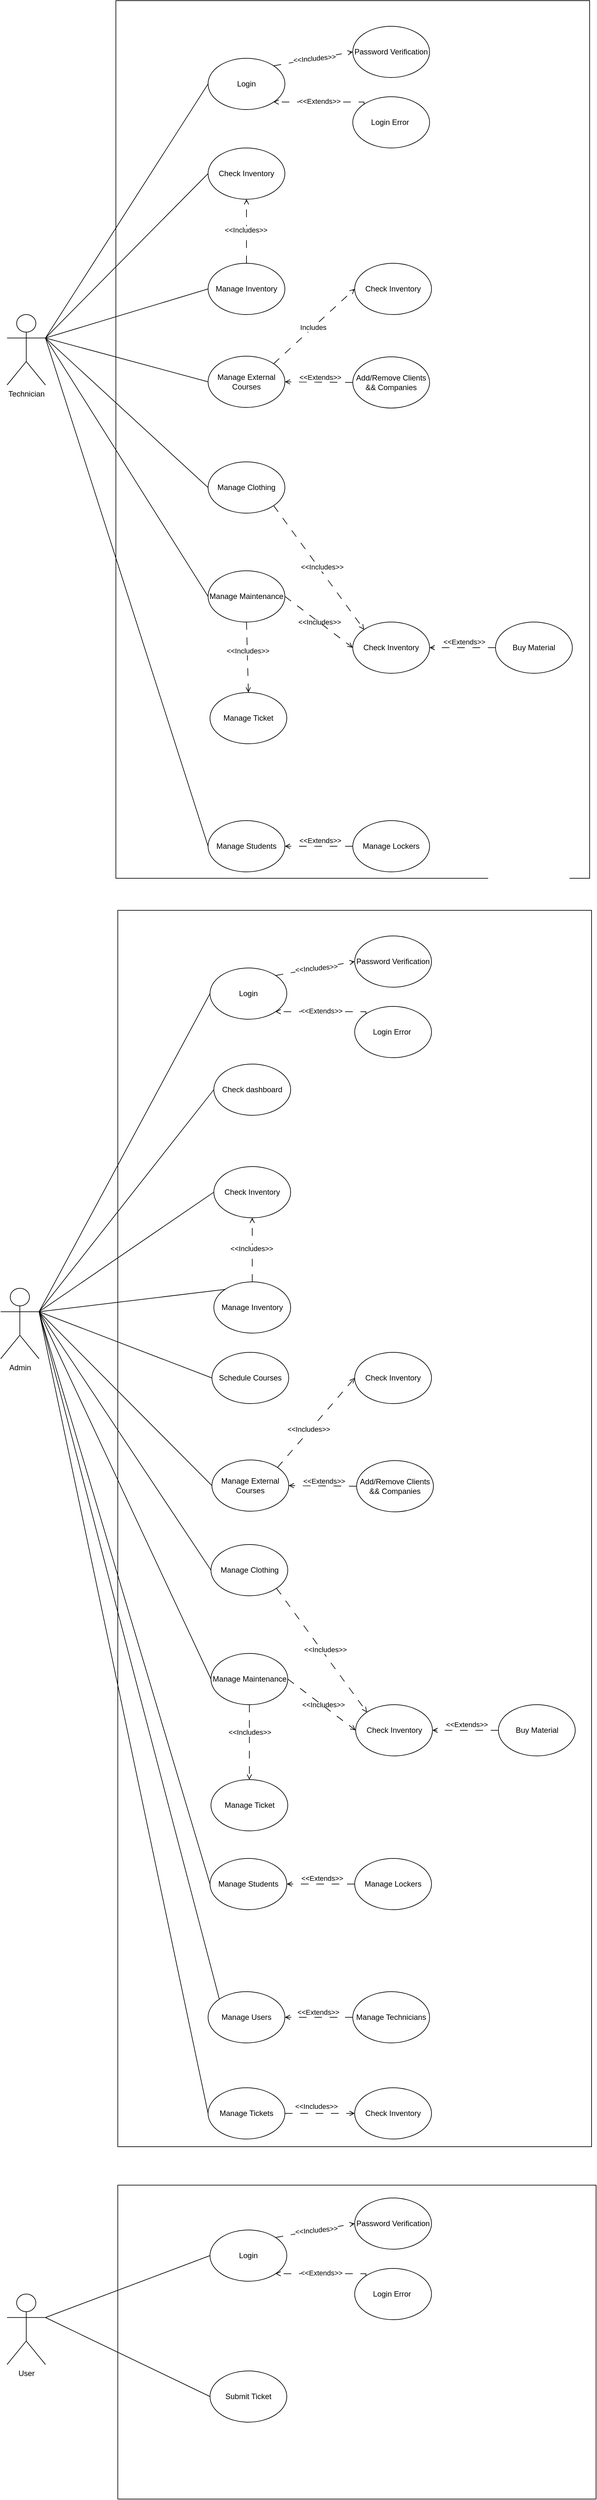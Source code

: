 <mxfile>
    <diagram name="Página-1" id="VI7XL7Q7ZIXTf2wmSfxb">
        <mxGraphModel dx="1626" dy="787" grid="1" gridSize="10" guides="1" tooltips="1" connect="1" arrows="1" fold="1" page="1" pageScale="1" pageWidth="827" pageHeight="1169" math="0" shadow="0">
            <root>
                <mxCell id="0"/>
                <mxCell id="1" parent="0"/>
                <mxCell id="R9cN1EyK2M06EUhOzFU1-1" value="" style="rounded=0;whiteSpace=wrap;html=1;" parent="1" vertex="1">
                    <mxGeometry x="210" y="30" width="740" height="1370" as="geometry"/>
                </mxCell>
                <mxCell id="R9cN1EyK2M06EUhOzFU1-2" value="Technician" style="shape=umlActor;verticalLabelPosition=bottom;verticalAlign=top;html=1;outlineConnect=0;" parent="1" vertex="1">
                    <mxGeometry x="40" y="520" width="60" height="110" as="geometry"/>
                </mxCell>
                <mxCell id="R9cN1EyK2M06EUhOzFU1-3" value="Login" style="ellipse;whiteSpace=wrap;html=1;" parent="1" vertex="1">
                    <mxGeometry x="354" y="120" width="120" height="80" as="geometry"/>
                </mxCell>
                <mxCell id="R9cN1EyK2M06EUhOzFU1-7" value="" style="endArrow=none;html=1;rounded=0;exitX=1;exitY=0.333;exitDx=0;exitDy=0;exitPerimeter=0;entryX=0;entryY=0.5;entryDx=0;entryDy=0;" parent="1" source="R9cN1EyK2M06EUhOzFU1-2" target="R9cN1EyK2M06EUhOzFU1-3" edge="1">
                    <mxGeometry width="50" height="50" relative="1" as="geometry">
                        <mxPoint x="390" y="350" as="sourcePoint"/>
                        <mxPoint x="440" y="300" as="targetPoint"/>
                    </mxGeometry>
                </mxCell>
                <mxCell id="R9cN1EyK2M06EUhOzFU1-8" value="Password Verification" style="ellipse;whiteSpace=wrap;html=1;" parent="1" vertex="1">
                    <mxGeometry x="580" y="70" width="120" height="80" as="geometry"/>
                </mxCell>
                <mxCell id="R9cN1EyK2M06EUhOzFU1-10" value="" style="endArrow=open;html=1;rounded=0;exitX=1;exitY=0;exitDx=0;exitDy=0;entryX=0;entryY=0.5;entryDx=0;entryDy=0;dashed=1;dashPattern=12 12;endFill=0;" parent="1" source="R9cN1EyK2M06EUhOzFU1-3" target="R9cN1EyK2M06EUhOzFU1-8" edge="1">
                    <mxGeometry width="50" height="50" relative="1" as="geometry">
                        <mxPoint x="390" y="350" as="sourcePoint"/>
                        <mxPoint x="440" y="300" as="targetPoint"/>
                    </mxGeometry>
                </mxCell>
                <mxCell id="R9cN1EyK2M06EUhOzFU1-11" value="&amp;lt;&amp;lt;Includes&amp;gt;&amp;gt;" style="edgeLabel;html=1;align=center;verticalAlign=middle;resizable=0;points=[];rotation=-5;" parent="R9cN1EyK2M06EUhOzFU1-10" vertex="1" connectable="0">
                    <mxGeometry x="-0.355" y="1" relative="1" as="geometry">
                        <mxPoint x="24" y="-4" as="offset"/>
                    </mxGeometry>
                </mxCell>
                <mxCell id="R9cN1EyK2M06EUhOzFU1-25" style="edgeStyle=orthogonalEdgeStyle;rounded=0;orthogonalLoop=1;jettySize=auto;html=1;exitX=0;exitY=0;exitDx=0;exitDy=0;entryX=1;entryY=1;entryDx=0;entryDy=0;dashed=1;dashPattern=12 12;endArrow=open;endFill=0;" parent="1" source="R9cN1EyK2M06EUhOzFU1-19" target="R9cN1EyK2M06EUhOzFU1-3" edge="1">
                    <mxGeometry relative="1" as="geometry">
                        <Array as="points">
                            <mxPoint x="598" y="188"/>
                        </Array>
                    </mxGeometry>
                </mxCell>
                <mxCell id="R9cN1EyK2M06EUhOzFU1-26" value="&amp;lt;&amp;lt;Extends&amp;gt;&amp;gt;" style="edgeLabel;html=1;align=center;verticalAlign=middle;resizable=0;points=[];" parent="R9cN1EyK2M06EUhOzFU1-25" vertex="1" connectable="0">
                    <mxGeometry x="0.256" y="-2" relative="1" as="geometry">
                        <mxPoint x="18" as="offset"/>
                    </mxGeometry>
                </mxCell>
                <mxCell id="R9cN1EyK2M06EUhOzFU1-19" value="Login Error&amp;nbsp;" style="ellipse;whiteSpace=wrap;html=1;" parent="1" vertex="1">
                    <mxGeometry x="580" y="180" width="120" height="80" as="geometry"/>
                </mxCell>
                <mxCell id="R9cN1EyK2M06EUhOzFU1-27" value="Check Inventory" style="ellipse;whiteSpace=wrap;html=1;" parent="1" vertex="1">
                    <mxGeometry x="354" y="260" width="120" height="80" as="geometry"/>
                </mxCell>
                <mxCell id="R9cN1EyK2M06EUhOzFU1-29" value="" style="endArrow=none;html=1;rounded=0;exitX=1;exitY=0.333;exitDx=0;exitDy=0;exitPerimeter=0;entryX=0;entryY=0.5;entryDx=0;entryDy=0;endFill=0;" parent="1" source="R9cN1EyK2M06EUhOzFU1-2" target="R9cN1EyK2M06EUhOzFU1-27" edge="1">
                    <mxGeometry width="50" height="50" relative="1" as="geometry">
                        <mxPoint x="390" y="350" as="sourcePoint"/>
                        <mxPoint x="380" y="270" as="targetPoint"/>
                    </mxGeometry>
                </mxCell>
                <mxCell id="R9cN1EyK2M06EUhOzFU1-34" value="Manage Inventory" style="ellipse;whiteSpace=wrap;html=1;" parent="1" vertex="1">
                    <mxGeometry x="354" y="440" width="120" height="80" as="geometry"/>
                </mxCell>
                <mxCell id="R9cN1EyK2M06EUhOzFU1-35" value="" style="endArrow=none;html=1;rounded=0;exitX=1;exitY=0.333;exitDx=0;exitDy=0;exitPerimeter=0;entryX=0;entryY=0.5;entryDx=0;entryDy=0;" parent="1" source="R9cN1EyK2M06EUhOzFU1-2" target="R9cN1EyK2M06EUhOzFU1-34" edge="1">
                    <mxGeometry width="50" height="50" relative="1" as="geometry">
                        <mxPoint x="390" y="350" as="sourcePoint"/>
                        <mxPoint x="440" y="300" as="targetPoint"/>
                    </mxGeometry>
                </mxCell>
                <mxCell id="R9cN1EyK2M06EUhOzFU1-36" value="" style="endArrow=open;html=1;rounded=0;exitX=0.5;exitY=0;exitDx=0;exitDy=0;entryX=0.5;entryY=1;entryDx=0;entryDy=0;dashed=1;dashPattern=12 12;endFill=0;" parent="1" source="R9cN1EyK2M06EUhOzFU1-34" target="R9cN1EyK2M06EUhOzFU1-27" edge="1">
                    <mxGeometry width="50" height="50" relative="1" as="geometry">
                        <mxPoint x="390" y="350" as="sourcePoint"/>
                        <mxPoint x="440" y="300" as="targetPoint"/>
                    </mxGeometry>
                </mxCell>
                <mxCell id="R9cN1EyK2M06EUhOzFU1-37" value="&amp;lt;&amp;lt;Includes&amp;gt;&amp;gt;" style="edgeLabel;html=1;align=center;verticalAlign=middle;resizable=0;points=[];" parent="R9cN1EyK2M06EUhOzFU1-36" vertex="1" connectable="0">
                    <mxGeometry x="-0.224" y="-3" relative="1" as="geometry">
                        <mxPoint x="-4" y="-13" as="offset"/>
                    </mxGeometry>
                </mxCell>
                <mxCell id="R9cN1EyK2M06EUhOzFU1-38" value="Manage External Courses" style="ellipse;whiteSpace=wrap;html=1;" parent="1" vertex="1">
                    <mxGeometry x="354" y="585" width="120" height="80" as="geometry"/>
                </mxCell>
                <mxCell id="R9cN1EyK2M06EUhOzFU1-40" value="" style="endArrow=none;html=1;rounded=0;entryX=0;entryY=0.5;entryDx=0;entryDy=0;exitX=1;exitY=0.333;exitDx=0;exitDy=0;exitPerimeter=0;" parent="1" source="R9cN1EyK2M06EUhOzFU1-2" target="R9cN1EyK2M06EUhOzFU1-38" edge="1">
                    <mxGeometry width="50" height="50" relative="1" as="geometry">
                        <mxPoint x="130" y="500" as="sourcePoint"/>
                        <mxPoint x="440" y="380" as="targetPoint"/>
                    </mxGeometry>
                </mxCell>
                <mxCell id="R9cN1EyK2M06EUhOzFU1-41" value="Add/Remove Clients &amp;amp;&amp;amp; Companies" style="ellipse;whiteSpace=wrap;html=1;" parent="1" vertex="1">
                    <mxGeometry x="580" y="586" width="120" height="80" as="geometry"/>
                </mxCell>
                <mxCell id="R9cN1EyK2M06EUhOzFU1-43" value="Manage Clothing" style="ellipse;whiteSpace=wrap;html=1;" parent="1" vertex="1">
                    <mxGeometry x="354" y="750" width="120" height="80" as="geometry"/>
                </mxCell>
                <mxCell id="R9cN1EyK2M06EUhOzFU1-44" value="Manage Maintenance" style="ellipse;whiteSpace=wrap;html=1;" parent="1" vertex="1">
                    <mxGeometry x="354" y="920" width="120" height="80" as="geometry"/>
                </mxCell>
                <mxCell id="R9cN1EyK2M06EUhOzFU1-46" value="" style="endArrow=none;html=1;rounded=0;exitX=1;exitY=0.333;exitDx=0;exitDy=0;exitPerimeter=0;entryX=0;entryY=0.5;entryDx=0;entryDy=0;" parent="1" source="R9cN1EyK2M06EUhOzFU1-2" target="R9cN1EyK2M06EUhOzFU1-43" edge="1">
                    <mxGeometry width="50" height="50" relative="1" as="geometry">
                        <mxPoint x="280" y="980" as="sourcePoint"/>
                        <mxPoint x="330" y="930" as="targetPoint"/>
                    </mxGeometry>
                </mxCell>
                <mxCell id="R9cN1EyK2M06EUhOzFU1-47" value="" style="endArrow=none;html=1;rounded=0;exitX=1;exitY=0.333;exitDx=0;exitDy=0;exitPerimeter=0;entryX=0;entryY=0.5;entryDx=0;entryDy=0;" parent="1" source="R9cN1EyK2M06EUhOzFU1-2" target="R9cN1EyK2M06EUhOzFU1-44" edge="1">
                    <mxGeometry width="50" height="50" relative="1" as="geometry">
                        <mxPoint x="280" y="930" as="sourcePoint"/>
                        <mxPoint x="330" y="880" as="targetPoint"/>
                    </mxGeometry>
                </mxCell>
                <mxCell id="R9cN1EyK2M06EUhOzFU1-48" value="Check Inventory" style="ellipse;whiteSpace=wrap;html=1;" parent="1" vertex="1">
                    <mxGeometry x="580" y="1000" width="120" height="80" as="geometry"/>
                </mxCell>
                <mxCell id="R9cN1EyK2M06EUhOzFU1-51" value="" style="endArrow=open;html=1;rounded=0;entryX=0;entryY=0;entryDx=0;entryDy=0;exitX=1;exitY=1;exitDx=0;exitDy=0;dashed=1;dashPattern=12 12;endFill=0;" parent="1" source="R9cN1EyK2M06EUhOzFU1-43" target="R9cN1EyK2M06EUhOzFU1-48" edge="1">
                    <mxGeometry width="50" height="50" relative="1" as="geometry">
                        <mxPoint x="420" y="960" as="sourcePoint"/>
                        <mxPoint x="470" y="910" as="targetPoint"/>
                    </mxGeometry>
                </mxCell>
                <mxCell id="R9cN1EyK2M06EUhOzFU1-52" value="&amp;lt;&amp;lt;Includes&amp;gt;&amp;gt;" style="edgeLabel;html=1;align=center;verticalAlign=middle;resizable=0;points=[];" parent="R9cN1EyK2M06EUhOzFU1-51" vertex="1" connectable="0">
                    <mxGeometry x="-0.133" y="-1" relative="1" as="geometry">
                        <mxPoint x="15" y="11" as="offset"/>
                    </mxGeometry>
                </mxCell>
                <mxCell id="R9cN1EyK2M06EUhOzFU1-53" value="&amp;lt;&amp;lt;Includes&amp;gt;&amp;gt;" style="edgeLabel;html=1;align=center;verticalAlign=middle;resizable=0;points=[];" parent="1" vertex="1" connectable="0">
                    <mxGeometry x="527.003" y="998.001" as="geometry">
                        <mxPoint x="1" y="2" as="offset"/>
                    </mxGeometry>
                </mxCell>
                <mxCell id="R9cN1EyK2M06EUhOzFU1-54" value="Buy Material" style="ellipse;whiteSpace=wrap;html=1;" parent="1" vertex="1">
                    <mxGeometry x="803" y="1000" width="120" height="80" as="geometry"/>
                </mxCell>
                <mxCell id="R9cN1EyK2M06EUhOzFU1-55" value="" style="endArrow=open;html=1;rounded=0;exitX=0;exitY=0.5;exitDx=0;exitDy=0;entryX=1;entryY=0.5;entryDx=0;entryDy=0;dashed=1;dashPattern=12 12;endFill=0;" parent="1" source="R9cN1EyK2M06EUhOzFU1-54" target="R9cN1EyK2M06EUhOzFU1-48" edge="1">
                    <mxGeometry width="50" height="50" relative="1" as="geometry">
                        <mxPoint x="660" y="1000" as="sourcePoint"/>
                        <mxPoint x="710" y="950" as="targetPoint"/>
                    </mxGeometry>
                </mxCell>
                <mxCell id="R9cN1EyK2M06EUhOzFU1-56" value="&amp;lt;&amp;lt;Extends&amp;gt;&amp;gt;" style="edgeLabel;html=1;align=center;verticalAlign=middle;resizable=0;points=[];" parent="R9cN1EyK2M06EUhOzFU1-55" vertex="1" connectable="0">
                    <mxGeometry x="0.172" relative="1" as="geometry">
                        <mxPoint x="11" y="-9" as="offset"/>
                    </mxGeometry>
                </mxCell>
                <mxCell id="R9cN1EyK2M06EUhOzFU1-58" value="" style="endArrow=open;html=1;rounded=0;entryX=1;entryY=0.5;entryDx=0;entryDy=0;exitX=0;exitY=0.5;exitDx=0;exitDy=0;dashed=1;dashPattern=12 12;endFill=0;" parent="1" source="R9cN1EyK2M06EUhOzFU1-41" target="R9cN1EyK2M06EUhOzFU1-38" edge="1">
                    <mxGeometry width="50" height="50" relative="1" as="geometry">
                        <mxPoint x="600" y="730" as="sourcePoint"/>
                        <mxPoint x="650" y="680" as="targetPoint"/>
                    </mxGeometry>
                </mxCell>
                <mxCell id="R9cN1EyK2M06EUhOzFU1-59" value="&amp;lt;&amp;lt;Extends&amp;gt;&amp;gt;" style="edgeLabel;html=1;align=center;verticalAlign=middle;resizable=0;points=[];" parent="R9cN1EyK2M06EUhOzFU1-58" vertex="1" connectable="0">
                    <mxGeometry x="0.307" y="-2" relative="1" as="geometry">
                        <mxPoint x="18" y="-6" as="offset"/>
                    </mxGeometry>
                </mxCell>
                <mxCell id="R9cN1EyK2M06EUhOzFU1-60" value="Manage Students" style="ellipse;whiteSpace=wrap;html=1;" parent="1" vertex="1">
                    <mxGeometry x="354" y="1310" width="120" height="80" as="geometry"/>
                </mxCell>
                <mxCell id="R9cN1EyK2M06EUhOzFU1-61" value="" style="endArrow=none;html=1;rounded=0;exitX=1;exitY=0.333;exitDx=0;exitDy=0;exitPerimeter=0;entryX=0;entryY=0.5;entryDx=0;entryDy=0;" parent="1" source="R9cN1EyK2M06EUhOzFU1-2" target="R9cN1EyK2M06EUhOzFU1-60" edge="1">
                    <mxGeometry width="50" height="50" relative="1" as="geometry">
                        <mxPoint x="530" y="740" as="sourcePoint"/>
                        <mxPoint x="580" y="690" as="targetPoint"/>
                    </mxGeometry>
                </mxCell>
                <mxCell id="R9cN1EyK2M06EUhOzFU1-62" value="Manage Lockers" style="ellipse;whiteSpace=wrap;html=1;" parent="1" vertex="1">
                    <mxGeometry x="580" y="1310" width="120" height="80" as="geometry"/>
                </mxCell>
                <mxCell id="R9cN1EyK2M06EUhOzFU1-63" value="" style="endArrow=open;html=1;rounded=0;exitX=0;exitY=0.5;exitDx=0;exitDy=0;entryX=1;entryY=0.5;entryDx=0;entryDy=0;dashed=1;dashPattern=12 12;endFill=0;" parent="1" source="R9cN1EyK2M06EUhOzFU1-62" target="R9cN1EyK2M06EUhOzFU1-60" edge="1">
                    <mxGeometry width="50" height="50" relative="1" as="geometry">
                        <mxPoint x="530" y="1201" as="sourcePoint"/>
                        <mxPoint x="580" y="1151" as="targetPoint"/>
                    </mxGeometry>
                </mxCell>
                <mxCell id="R9cN1EyK2M06EUhOzFU1-64" value="&amp;lt;&amp;lt;Extends&amp;gt;&amp;gt;" style="edgeLabel;html=1;align=center;verticalAlign=middle;resizable=0;points=[];" parent="R9cN1EyK2M06EUhOzFU1-63" vertex="1" connectable="0">
                    <mxGeometry x="0.238" relative="1" as="geometry">
                        <mxPoint x="14" y="-9" as="offset"/>
                    </mxGeometry>
                </mxCell>
                <mxCell id="R9cN1EyK2M06EUhOzFU1-65" value="" style="rounded=0;whiteSpace=wrap;html=1;" parent="1" vertex="1">
                    <mxGeometry x="213" y="1450" width="740" height="1930" as="geometry"/>
                </mxCell>
                <mxCell id="R9cN1EyK2M06EUhOzFU1-66" value="Admin" style="shape=umlActor;verticalLabelPosition=bottom;verticalAlign=top;html=1;outlineConnect=0;" parent="1" vertex="1">
                    <mxGeometry x="30" y="2040" width="60" height="110" as="geometry"/>
                </mxCell>
                <mxCell id="R9cN1EyK2M06EUhOzFU1-67" value="Login" style="ellipse;whiteSpace=wrap;html=1;" parent="1" vertex="1">
                    <mxGeometry x="357" y="1540" width="120" height="80" as="geometry"/>
                </mxCell>
                <mxCell id="R9cN1EyK2M06EUhOzFU1-68" value="" style="endArrow=none;html=1;rounded=0;exitX=1;exitY=0.333;exitDx=0;exitDy=0;exitPerimeter=0;entryX=0;entryY=0.5;entryDx=0;entryDy=0;" parent="1" source="R9cN1EyK2M06EUhOzFU1-66" target="R9cN1EyK2M06EUhOzFU1-67" edge="1">
                    <mxGeometry width="50" height="50" relative="1" as="geometry">
                        <mxPoint x="393" y="1770" as="sourcePoint"/>
                        <mxPoint x="443" y="1720" as="targetPoint"/>
                    </mxGeometry>
                </mxCell>
                <mxCell id="R9cN1EyK2M06EUhOzFU1-69" value="Password Verification" style="ellipse;whiteSpace=wrap;html=1;" parent="1" vertex="1">
                    <mxGeometry x="583" y="1490" width="120" height="80" as="geometry"/>
                </mxCell>
                <mxCell id="R9cN1EyK2M06EUhOzFU1-70" value="" style="endArrow=open;html=1;rounded=0;exitX=1;exitY=0;exitDx=0;exitDy=0;entryX=0;entryY=0.5;entryDx=0;entryDy=0;dashed=1;dashPattern=12 12;endFill=0;" parent="1" source="R9cN1EyK2M06EUhOzFU1-67" target="R9cN1EyK2M06EUhOzFU1-69" edge="1">
                    <mxGeometry width="50" height="50" relative="1" as="geometry">
                        <mxPoint x="393" y="1770" as="sourcePoint"/>
                        <mxPoint x="443" y="1720" as="targetPoint"/>
                    </mxGeometry>
                </mxCell>
                <mxCell id="R9cN1EyK2M06EUhOzFU1-71" value="&amp;lt;&amp;lt;Includes&amp;gt;&amp;gt;" style="edgeLabel;html=1;align=center;verticalAlign=middle;resizable=0;points=[];rotation=-5;" parent="R9cN1EyK2M06EUhOzFU1-70" vertex="1" connectable="0">
                    <mxGeometry x="-0.355" y="1" relative="1" as="geometry">
                        <mxPoint x="24" y="-4" as="offset"/>
                    </mxGeometry>
                </mxCell>
                <mxCell id="R9cN1EyK2M06EUhOzFU1-72" style="edgeStyle=orthogonalEdgeStyle;rounded=0;orthogonalLoop=1;jettySize=auto;html=1;exitX=0;exitY=0;exitDx=0;exitDy=0;entryX=1;entryY=1;entryDx=0;entryDy=0;dashed=1;dashPattern=12 12;endArrow=open;endFill=0;" parent="1" source="R9cN1EyK2M06EUhOzFU1-74" target="R9cN1EyK2M06EUhOzFU1-67" edge="1">
                    <mxGeometry relative="1" as="geometry">
                        <Array as="points">
                            <mxPoint x="601" y="1608"/>
                        </Array>
                    </mxGeometry>
                </mxCell>
                <mxCell id="R9cN1EyK2M06EUhOzFU1-73" value="&amp;lt;&amp;lt;Extends&amp;gt;&amp;gt;" style="edgeLabel;html=1;align=center;verticalAlign=middle;resizable=0;points=[];" parent="R9cN1EyK2M06EUhOzFU1-72" vertex="1" connectable="0">
                    <mxGeometry x="0.256" y="-2" relative="1" as="geometry">
                        <mxPoint x="18" as="offset"/>
                    </mxGeometry>
                </mxCell>
                <mxCell id="R9cN1EyK2M06EUhOzFU1-74" value="Login Error&amp;nbsp;" style="ellipse;whiteSpace=wrap;html=1;" parent="1" vertex="1">
                    <mxGeometry x="583" y="1600" width="120" height="80" as="geometry"/>
                </mxCell>
                <mxCell id="R9cN1EyK2M06EUhOzFU1-75" value="Check Inventory" style="ellipse;whiteSpace=wrap;html=1;" parent="1" vertex="1">
                    <mxGeometry x="363" y="1850" width="120" height="80" as="geometry"/>
                </mxCell>
                <mxCell id="R9cN1EyK2M06EUhOzFU1-76" value="" style="endArrow=none;html=1;rounded=0;exitX=1;exitY=0.333;exitDx=0;exitDy=0;exitPerimeter=0;entryX=0;entryY=0.5;entryDx=0;entryDy=0;endFill=0;" parent="1" source="R9cN1EyK2M06EUhOzFU1-66" target="R9cN1EyK2M06EUhOzFU1-75" edge="1">
                    <mxGeometry width="50" height="50" relative="1" as="geometry">
                        <mxPoint x="393" y="1770" as="sourcePoint"/>
                        <mxPoint x="383" y="1690" as="targetPoint"/>
                    </mxGeometry>
                </mxCell>
                <mxCell id="R9cN1EyK2M06EUhOzFU1-77" value="Manage Inventory" style="ellipse;whiteSpace=wrap;html=1;" parent="1" vertex="1">
                    <mxGeometry x="363" y="2030" width="120" height="80" as="geometry"/>
                </mxCell>
                <mxCell id="R9cN1EyK2M06EUhOzFU1-78" value="" style="endArrow=none;html=1;rounded=0;exitX=1;exitY=0.333;exitDx=0;exitDy=0;exitPerimeter=0;entryX=0;entryY=0;entryDx=0;entryDy=0;" parent="1" source="R9cN1EyK2M06EUhOzFU1-66" target="R9cN1EyK2M06EUhOzFU1-77" edge="1">
                    <mxGeometry width="50" height="50" relative="1" as="geometry">
                        <mxPoint x="393" y="1770" as="sourcePoint"/>
                        <mxPoint x="443" y="1720" as="targetPoint"/>
                    </mxGeometry>
                </mxCell>
                <mxCell id="R9cN1EyK2M06EUhOzFU1-79" value="" style="endArrow=open;html=1;rounded=0;exitX=0.5;exitY=0;exitDx=0;exitDy=0;entryX=0.5;entryY=1;entryDx=0;entryDy=0;dashed=1;dashPattern=12 12;endFill=0;" parent="1" source="R9cN1EyK2M06EUhOzFU1-77" target="R9cN1EyK2M06EUhOzFU1-75" edge="1">
                    <mxGeometry width="50" height="50" relative="1" as="geometry">
                        <mxPoint x="399" y="1940" as="sourcePoint"/>
                        <mxPoint x="449" y="1890" as="targetPoint"/>
                    </mxGeometry>
                </mxCell>
                <mxCell id="R9cN1EyK2M06EUhOzFU1-80" value="&amp;lt;&amp;lt;Includes&amp;gt;&amp;gt;" style="edgeLabel;html=1;align=center;verticalAlign=middle;resizable=0;points=[];" parent="R9cN1EyK2M06EUhOzFU1-79" vertex="1" connectable="0">
                    <mxGeometry x="-0.224" y="-3" relative="1" as="geometry">
                        <mxPoint x="-4" y="-13" as="offset"/>
                    </mxGeometry>
                </mxCell>
                <mxCell id="R9cN1EyK2M06EUhOzFU1-81" value="Manage External Courses" style="ellipse;whiteSpace=wrap;html=1;" parent="1" vertex="1">
                    <mxGeometry x="360" y="2308" width="120" height="80" as="geometry"/>
                </mxCell>
                <mxCell id="R9cN1EyK2M06EUhOzFU1-82" value="" style="endArrow=none;html=1;rounded=0;entryX=0;entryY=0.5;entryDx=0;entryDy=0;exitX=1;exitY=0.333;exitDx=0;exitDy=0;exitPerimeter=0;" parent="1" source="R9cN1EyK2M06EUhOzFU1-66" target="R9cN1EyK2M06EUhOzFU1-81" edge="1">
                    <mxGeometry width="50" height="50" relative="1" as="geometry">
                        <mxPoint x="133" y="1920" as="sourcePoint"/>
                        <mxPoint x="443" y="1800" as="targetPoint"/>
                    </mxGeometry>
                </mxCell>
                <mxCell id="R9cN1EyK2M06EUhOzFU1-83" value="Add/Remove Clients &amp;amp;&amp;amp; Companies" style="ellipse;whiteSpace=wrap;html=1;" parent="1" vertex="1">
                    <mxGeometry x="586" y="2309" width="120" height="80" as="geometry"/>
                </mxCell>
                <mxCell id="R9cN1EyK2M06EUhOzFU1-84" value="Manage Clothing" style="ellipse;whiteSpace=wrap;html=1;" parent="1" vertex="1">
                    <mxGeometry x="358.5" y="2440" width="120" height="80" as="geometry"/>
                </mxCell>
                <mxCell id="R9cN1EyK2M06EUhOzFU1-86" value="Manage Maintenance" style="ellipse;whiteSpace=wrap;html=1;" parent="1" vertex="1">
                    <mxGeometry x="358.5" y="2610" width="120" height="80" as="geometry"/>
                </mxCell>
                <mxCell id="R9cN1EyK2M06EUhOzFU1-87" value="" style="endArrow=none;html=1;rounded=0;exitX=1;exitY=0.333;exitDx=0;exitDy=0;exitPerimeter=0;entryX=0;entryY=0.5;entryDx=0;entryDy=0;" parent="1" source="R9cN1EyK2M06EUhOzFU1-66" target="R9cN1EyK2M06EUhOzFU1-84" edge="1">
                    <mxGeometry width="50" height="50" relative="1" as="geometry">
                        <mxPoint x="283" y="2400" as="sourcePoint"/>
                        <mxPoint x="333" y="2350" as="targetPoint"/>
                    </mxGeometry>
                </mxCell>
                <mxCell id="R9cN1EyK2M06EUhOzFU1-88" value="" style="endArrow=none;html=1;rounded=0;exitX=1;exitY=0.333;exitDx=0;exitDy=0;exitPerimeter=0;entryX=0;entryY=0.5;entryDx=0;entryDy=0;" parent="1" source="R9cN1EyK2M06EUhOzFU1-66" target="R9cN1EyK2M06EUhOzFU1-86" edge="1">
                    <mxGeometry width="50" height="50" relative="1" as="geometry">
                        <mxPoint x="283" y="2350" as="sourcePoint"/>
                        <mxPoint x="333" y="2300" as="targetPoint"/>
                    </mxGeometry>
                </mxCell>
                <mxCell id="R9cN1EyK2M06EUhOzFU1-89" value="Check Inventory" style="ellipse;whiteSpace=wrap;html=1;" parent="1" vertex="1">
                    <mxGeometry x="584.5" y="2690" width="120" height="80" as="geometry"/>
                </mxCell>
                <mxCell id="R9cN1EyK2M06EUhOzFU1-90" value="" style="endArrow=open;html=1;rounded=0;entryX=0;entryY=0;entryDx=0;entryDy=0;exitX=1;exitY=1;exitDx=0;exitDy=0;dashed=1;dashPattern=12 12;endFill=0;" parent="1" source="R9cN1EyK2M06EUhOzFU1-84" target="R9cN1EyK2M06EUhOzFU1-89" edge="1">
                    <mxGeometry width="50" height="50" relative="1" as="geometry">
                        <mxPoint x="424.5" y="2650" as="sourcePoint"/>
                        <mxPoint x="474.5" y="2600" as="targetPoint"/>
                    </mxGeometry>
                </mxCell>
                <mxCell id="R9cN1EyK2M06EUhOzFU1-91" value="&amp;lt;&amp;lt;Includes&amp;gt;&amp;gt;" style="edgeLabel;html=1;align=center;verticalAlign=middle;resizable=0;points=[];" parent="R9cN1EyK2M06EUhOzFU1-90" vertex="1" connectable="0">
                    <mxGeometry x="-0.133" y="-1" relative="1" as="geometry">
                        <mxPoint x="15" y="11" as="offset"/>
                    </mxGeometry>
                </mxCell>
                <mxCell id="R9cN1EyK2M06EUhOzFU1-92" value="&amp;lt;&amp;lt;Includes&amp;gt;&amp;gt;" style="edgeLabel;html=1;align=center;verticalAlign=middle;resizable=0;points=[];" parent="1" vertex="1" connectable="0">
                    <mxGeometry x="532.503" y="2688.001" as="geometry">
                        <mxPoint x="1" y="2" as="offset"/>
                    </mxGeometry>
                </mxCell>
                <mxCell id="R9cN1EyK2M06EUhOzFU1-93" value="Buy Material" style="ellipse;whiteSpace=wrap;html=1;" parent="1" vertex="1">
                    <mxGeometry x="807.5" y="2690" width="120" height="80" as="geometry"/>
                </mxCell>
                <mxCell id="R9cN1EyK2M06EUhOzFU1-94" value="" style="endArrow=open;html=1;rounded=0;exitX=0;exitY=0.5;exitDx=0;exitDy=0;entryX=1;entryY=0.5;entryDx=0;entryDy=0;dashed=1;dashPattern=12 12;endFill=0;" parent="1" source="R9cN1EyK2M06EUhOzFU1-93" target="R9cN1EyK2M06EUhOzFU1-89" edge="1">
                    <mxGeometry width="50" height="50" relative="1" as="geometry">
                        <mxPoint x="664.5" y="2690" as="sourcePoint"/>
                        <mxPoint x="714.5" y="2640" as="targetPoint"/>
                    </mxGeometry>
                </mxCell>
                <mxCell id="R9cN1EyK2M06EUhOzFU1-95" value="&amp;lt;&amp;lt;Extends&amp;gt;&amp;gt;" style="edgeLabel;html=1;align=center;verticalAlign=middle;resizable=0;points=[];" parent="R9cN1EyK2M06EUhOzFU1-94" vertex="1" connectable="0">
                    <mxGeometry x="0.172" relative="1" as="geometry">
                        <mxPoint x="11" y="-9" as="offset"/>
                    </mxGeometry>
                </mxCell>
                <mxCell id="R9cN1EyK2M06EUhOzFU1-96" value="" style="endArrow=open;html=1;rounded=0;entryX=1;entryY=0.5;entryDx=0;entryDy=0;exitX=0;exitY=0.5;exitDx=0;exitDy=0;dashed=1;dashPattern=12 12;endFill=0;" parent="1" source="R9cN1EyK2M06EUhOzFU1-83" target="R9cN1EyK2M06EUhOzFU1-81" edge="1">
                    <mxGeometry width="50" height="50" relative="1" as="geometry">
                        <mxPoint x="606" y="2453" as="sourcePoint"/>
                        <mxPoint x="656" y="2403" as="targetPoint"/>
                    </mxGeometry>
                </mxCell>
                <mxCell id="R9cN1EyK2M06EUhOzFU1-97" value="&amp;lt;&amp;lt;Extends&amp;gt;&amp;gt;" style="edgeLabel;html=1;align=center;verticalAlign=middle;resizable=0;points=[];" parent="R9cN1EyK2M06EUhOzFU1-96" vertex="1" connectable="0">
                    <mxGeometry x="0.307" y="-2" relative="1" as="geometry">
                        <mxPoint x="18" y="-6" as="offset"/>
                    </mxGeometry>
                </mxCell>
                <mxCell id="R9cN1EyK2M06EUhOzFU1-98" value="Manage Students" style="ellipse;whiteSpace=wrap;html=1;" parent="1" vertex="1">
                    <mxGeometry x="357" y="2930" width="120" height="80" as="geometry"/>
                </mxCell>
                <mxCell id="R9cN1EyK2M06EUhOzFU1-99" value="" style="endArrow=none;html=1;rounded=0;exitX=1;exitY=0.333;exitDx=0;exitDy=0;exitPerimeter=0;entryX=0;entryY=0.5;entryDx=0;entryDy=0;" parent="1" source="R9cN1EyK2M06EUhOzFU1-66" target="R9cN1EyK2M06EUhOzFU1-98" edge="1">
                    <mxGeometry width="50" height="50" relative="1" as="geometry">
                        <mxPoint x="533" y="2160" as="sourcePoint"/>
                        <mxPoint x="583" y="2110" as="targetPoint"/>
                    </mxGeometry>
                </mxCell>
                <mxCell id="R9cN1EyK2M06EUhOzFU1-100" value="Manage Lockers" style="ellipse;whiteSpace=wrap;html=1;" parent="1" vertex="1">
                    <mxGeometry x="583" y="2930" width="120" height="80" as="geometry"/>
                </mxCell>
                <mxCell id="R9cN1EyK2M06EUhOzFU1-101" value="" style="endArrow=open;html=1;rounded=0;exitX=0;exitY=0.5;exitDx=0;exitDy=0;entryX=1;entryY=0.5;entryDx=0;entryDy=0;dashed=1;dashPattern=12 12;endFill=0;" parent="1" source="R9cN1EyK2M06EUhOzFU1-100" target="R9cN1EyK2M06EUhOzFU1-98" edge="1">
                    <mxGeometry width="50" height="50" relative="1" as="geometry">
                        <mxPoint x="533" y="2821" as="sourcePoint"/>
                        <mxPoint x="583" y="2771" as="targetPoint"/>
                    </mxGeometry>
                </mxCell>
                <mxCell id="R9cN1EyK2M06EUhOzFU1-102" value="&amp;lt;&amp;lt;Extends&amp;gt;&amp;gt;" style="edgeLabel;html=1;align=center;verticalAlign=middle;resizable=0;points=[];" parent="R9cN1EyK2M06EUhOzFU1-101" vertex="1" connectable="0">
                    <mxGeometry x="0.238" relative="1" as="geometry">
                        <mxPoint x="14" y="-9" as="offset"/>
                    </mxGeometry>
                </mxCell>
                <mxCell id="R9cN1EyK2M06EUhOzFU1-103" value="Manage Users" style="ellipse;whiteSpace=wrap;html=1;" parent="1" vertex="1">
                    <mxGeometry x="354" y="3138" width="120" height="80" as="geometry"/>
                </mxCell>
                <mxCell id="R9cN1EyK2M06EUhOzFU1-104" value="" style="endArrow=none;html=1;rounded=0;exitX=0;exitY=0;exitDx=0;exitDy=0;entryX=1;entryY=0.333;entryDx=0;entryDy=0;entryPerimeter=0;" parent="1" source="R9cN1EyK2M06EUhOzFU1-103" target="R9cN1EyK2M06EUhOzFU1-66" edge="1">
                    <mxGeometry width="50" height="50" relative="1" as="geometry">
                        <mxPoint x="510" y="2710" as="sourcePoint"/>
                        <mxPoint x="560" y="2660" as="targetPoint"/>
                    </mxGeometry>
                </mxCell>
                <mxCell id="R9cN1EyK2M06EUhOzFU1-105" value="Schedule Courses" style="ellipse;whiteSpace=wrap;html=1;" parent="1" vertex="1">
                    <mxGeometry x="360" y="2140" width="120" height="80" as="geometry"/>
                </mxCell>
                <mxCell id="R9cN1EyK2M06EUhOzFU1-106" value="" style="endArrow=none;html=1;rounded=0;exitX=1;exitY=0.333;exitDx=0;exitDy=0;exitPerimeter=0;entryX=0;entryY=0.5;entryDx=0;entryDy=0;" parent="1" source="R9cN1EyK2M06EUhOzFU1-66" target="R9cN1EyK2M06EUhOzFU1-105" edge="1">
                    <mxGeometry width="50" height="50" relative="1" as="geometry">
                        <mxPoint x="370" y="2180" as="sourcePoint"/>
                        <mxPoint x="420" y="2130" as="targetPoint"/>
                    </mxGeometry>
                </mxCell>
                <mxCell id="R9cN1EyK2M06EUhOzFU1-107" value="Manage Technicians" style="ellipse;whiteSpace=wrap;html=1;" parent="1" vertex="1">
                    <mxGeometry x="580" y="3138" width="120" height="80" as="geometry"/>
                </mxCell>
                <mxCell id="R9cN1EyK2M06EUhOzFU1-108" value="" style="endArrow=open;html=1;rounded=0;exitX=0;exitY=0.5;exitDx=0;exitDy=0;entryX=1;entryY=0.5;entryDx=0;entryDy=0;dashed=1;dashPattern=12 12;endFill=0;" parent="1" source="R9cN1EyK2M06EUhOzFU1-107" target="R9cN1EyK2M06EUhOzFU1-103" edge="1">
                    <mxGeometry width="50" height="50" relative="1" as="geometry">
                        <mxPoint x="450" y="3338" as="sourcePoint"/>
                        <mxPoint x="500" y="3288" as="targetPoint"/>
                    </mxGeometry>
                </mxCell>
                <mxCell id="R9cN1EyK2M06EUhOzFU1-109" value="&amp;lt;&amp;lt;Extends&amp;gt;&amp;gt;" style="edgeLabel;html=1;align=center;verticalAlign=middle;resizable=0;points=[];" parent="R9cN1EyK2M06EUhOzFU1-108" vertex="1" connectable="0">
                    <mxGeometry x="0.432" y="-1" relative="1" as="geometry">
                        <mxPoint x="22" y="-7" as="offset"/>
                    </mxGeometry>
                </mxCell>
                <mxCell id="R9cN1EyK2M06EUhOzFU1-110" value="Manage Tickets" style="ellipse;whiteSpace=wrap;html=1;" parent="1" vertex="1">
                    <mxGeometry x="354" y="3288" width="120" height="80" as="geometry"/>
                </mxCell>
                <mxCell id="R9cN1EyK2M06EUhOzFU1-111" value="" style="endArrow=none;html=1;rounded=0;exitX=0;exitY=0.5;exitDx=0;exitDy=0;entryX=1;entryY=0.333;entryDx=0;entryDy=0;entryPerimeter=0;" parent="1" source="R9cN1EyK2M06EUhOzFU1-110" target="R9cN1EyK2M06EUhOzFU1-66" edge="1">
                    <mxGeometry width="50" height="50" relative="1" as="geometry">
                        <mxPoint x="450" y="3190" as="sourcePoint"/>
                        <mxPoint x="500" y="3140" as="targetPoint"/>
                    </mxGeometry>
                </mxCell>
                <mxCell id="R9cN1EyK2M06EUhOzFU1-112" value="Check Inventory" style="ellipse;whiteSpace=wrap;html=1;" parent="1" vertex="1">
                    <mxGeometry x="583" y="3288" width="120" height="80" as="geometry"/>
                </mxCell>
                <mxCell id="R9cN1EyK2M06EUhOzFU1-115" value="Check Inventory" style="ellipse;whiteSpace=wrap;html=1;" parent="1" vertex="1">
                    <mxGeometry x="583" y="2140" width="120" height="80" as="geometry"/>
                </mxCell>
                <mxCell id="R9cN1EyK2M06EUhOzFU1-116" value="" style="endArrow=open;html=1;rounded=0;exitX=1;exitY=0;exitDx=0;exitDy=0;entryX=0;entryY=0.5;entryDx=0;entryDy=0;dashed=1;dashPattern=12 12;endFill=0;" parent="1" source="R9cN1EyK2M06EUhOzFU1-81" target="R9cN1EyK2M06EUhOzFU1-115" edge="1">
                    <mxGeometry width="50" height="50" relative="1" as="geometry">
                        <mxPoint x="563" y="2390" as="sourcePoint"/>
                        <mxPoint x="613" y="2340" as="targetPoint"/>
                    </mxGeometry>
                </mxCell>
                <mxCell id="R9cN1EyK2M06EUhOzFU1-117" value="&amp;lt;&amp;lt;Includes&amp;gt;&amp;gt;" style="edgeLabel;html=1;align=center;verticalAlign=middle;resizable=0;points=[];" parent="R9cN1EyK2M06EUhOzFU1-116" vertex="1" connectable="0">
                    <mxGeometry x="-0.167" y="2" relative="1" as="geometry">
                        <mxPoint as="offset"/>
                    </mxGeometry>
                </mxCell>
                <mxCell id="R9cN1EyK2M06EUhOzFU1-118" value="" style="endArrow=open;html=1;rounded=0;exitX=1;exitY=0.5;exitDx=0;exitDy=0;entryX=0;entryY=0.5;entryDx=0;entryDy=0;dashed=1;dashPattern=12 12;endFill=0;" parent="1" source="R9cN1EyK2M06EUhOzFU1-110" target="R9cN1EyK2M06EUhOzFU1-112" edge="1">
                    <mxGeometry width="50" height="50" relative="1" as="geometry">
                        <mxPoint x="560" y="3388" as="sourcePoint"/>
                        <mxPoint x="610" y="3338" as="targetPoint"/>
                    </mxGeometry>
                </mxCell>
                <mxCell id="R9cN1EyK2M06EUhOzFU1-119" value="&amp;lt;&amp;lt;Includes&amp;gt;&amp;gt;" style="edgeLabel;html=1;align=center;verticalAlign=middle;resizable=0;points=[];" parent="R9cN1EyK2M06EUhOzFU1-118" vertex="1" connectable="0">
                    <mxGeometry x="-0.254" y="-2" relative="1" as="geometry">
                        <mxPoint x="8" y="-13" as="offset"/>
                    </mxGeometry>
                </mxCell>
                <mxCell id="R9cN1EyK2M06EUhOzFU1-120" value="Check Inventory" style="ellipse;whiteSpace=wrap;html=1;" parent="1" vertex="1">
                    <mxGeometry x="583" y="440" width="120" height="80" as="geometry"/>
                </mxCell>
                <mxCell id="R9cN1EyK2M06EUhOzFU1-122" value="" style="endArrow=open;html=1;rounded=0;exitX=1;exitY=0;exitDx=0;exitDy=0;entryX=0;entryY=0.5;entryDx=0;entryDy=0;dashed=1;dashPattern=12 12;endFill=0;" parent="1" source="R9cN1EyK2M06EUhOzFU1-38" target="R9cN1EyK2M06EUhOzFU1-120" edge="1">
                    <mxGeometry width="50" height="50" relative="1" as="geometry">
                        <mxPoint x="560" y="540" as="sourcePoint"/>
                        <mxPoint x="610" y="490" as="targetPoint"/>
                    </mxGeometry>
                </mxCell>
                <mxCell id="R9cN1EyK2M06EUhOzFU1-123" value="Includes" style="edgeLabel;html=1;align=center;verticalAlign=middle;resizable=0;points=[];" parent="R9cN1EyK2M06EUhOzFU1-122" vertex="1" connectable="0">
                    <mxGeometry x="-0.149" y="2" relative="1" as="geometry">
                        <mxPoint x="9" y="-6" as="offset"/>
                    </mxGeometry>
                </mxCell>
                <mxCell id="R9cN1EyK2M06EUhOzFU1-124" value="" style="endArrow=open;html=1;rounded=0;exitX=1;exitY=0.5;exitDx=0;exitDy=0;entryX=0;entryY=0.5;entryDx=0;entryDy=0;dashed=1;dashPattern=12 12;endFill=0;" parent="1" source="R9cN1EyK2M06EUhOzFU1-86" target="R9cN1EyK2M06EUhOzFU1-89" edge="1">
                    <mxGeometry width="50" height="50" relative="1" as="geometry">
                        <mxPoint x="461.5" y="2757" as="sourcePoint"/>
                        <mxPoint x="511.5" y="2707" as="targetPoint"/>
                    </mxGeometry>
                </mxCell>
                <mxCell id="R9cN1EyK2M06EUhOzFU1-125" value="" style="rounded=0;whiteSpace=wrap;html=1;" parent="1" vertex="1">
                    <mxGeometry x="213" y="3440" width="747" height="490" as="geometry"/>
                </mxCell>
                <mxCell id="R9cN1EyK2M06EUhOzFU1-127" value="Login" style="ellipse;whiteSpace=wrap;html=1;" parent="1" vertex="1">
                    <mxGeometry x="357" y="3510" width="120" height="80" as="geometry"/>
                </mxCell>
                <mxCell id="R9cN1EyK2M06EUhOzFU1-128" value="Password Verification" style="ellipse;whiteSpace=wrap;html=1;" parent="1" vertex="1">
                    <mxGeometry x="583" y="3460" width="120" height="80" as="geometry"/>
                </mxCell>
                <mxCell id="R9cN1EyK2M06EUhOzFU1-129" value="" style="endArrow=open;html=1;rounded=0;exitX=1;exitY=0;exitDx=0;exitDy=0;entryX=0;entryY=0.5;entryDx=0;entryDy=0;dashed=1;dashPattern=12 12;endFill=0;" parent="1" source="R9cN1EyK2M06EUhOzFU1-127" target="R9cN1EyK2M06EUhOzFU1-128" edge="1">
                    <mxGeometry width="50" height="50" relative="1" as="geometry">
                        <mxPoint x="393" y="3740" as="sourcePoint"/>
                        <mxPoint x="443" y="3690" as="targetPoint"/>
                    </mxGeometry>
                </mxCell>
                <mxCell id="R9cN1EyK2M06EUhOzFU1-130" value="&amp;lt;&amp;lt;Includes&amp;gt;&amp;gt;" style="edgeLabel;html=1;align=center;verticalAlign=middle;resizable=0;points=[];rotation=-5;" parent="R9cN1EyK2M06EUhOzFU1-129" vertex="1" connectable="0">
                    <mxGeometry x="-0.355" y="1" relative="1" as="geometry">
                        <mxPoint x="24" y="-4" as="offset"/>
                    </mxGeometry>
                </mxCell>
                <mxCell id="R9cN1EyK2M06EUhOzFU1-131" style="edgeStyle=orthogonalEdgeStyle;rounded=0;orthogonalLoop=1;jettySize=auto;html=1;exitX=0;exitY=0;exitDx=0;exitDy=0;entryX=1;entryY=1;entryDx=0;entryDy=0;dashed=1;dashPattern=12 12;endArrow=open;endFill=0;" parent="1" source="R9cN1EyK2M06EUhOzFU1-133" target="R9cN1EyK2M06EUhOzFU1-127" edge="1">
                    <mxGeometry relative="1" as="geometry">
                        <Array as="points">
                            <mxPoint x="601" y="3578"/>
                        </Array>
                    </mxGeometry>
                </mxCell>
                <mxCell id="R9cN1EyK2M06EUhOzFU1-132" value="&amp;lt;&amp;lt;Extends&amp;gt;&amp;gt;" style="edgeLabel;html=1;align=center;verticalAlign=middle;resizable=0;points=[];" parent="R9cN1EyK2M06EUhOzFU1-131" vertex="1" connectable="0">
                    <mxGeometry x="0.256" y="-2" relative="1" as="geometry">
                        <mxPoint x="18" as="offset"/>
                    </mxGeometry>
                </mxCell>
                <mxCell id="R9cN1EyK2M06EUhOzFU1-133" value="Login Error&amp;nbsp;" style="ellipse;whiteSpace=wrap;html=1;" parent="1" vertex="1">
                    <mxGeometry x="583" y="3570" width="120" height="80" as="geometry"/>
                </mxCell>
                <mxCell id="R9cN1EyK2M06EUhOzFU1-135" value="User" style="shape=umlActor;verticalLabelPosition=bottom;verticalAlign=top;html=1;outlineConnect=0;" parent="1" vertex="1">
                    <mxGeometry x="40" y="3610" width="60" height="110" as="geometry"/>
                </mxCell>
                <mxCell id="R9cN1EyK2M06EUhOzFU1-138" value="" style="endArrow=none;html=1;rounded=0;exitX=1;exitY=0.333;exitDx=0;exitDy=0;exitPerimeter=0;entryX=0;entryY=0.5;entryDx=0;entryDy=0;" parent="1" source="R9cN1EyK2M06EUhOzFU1-135" target="R9cN1EyK2M06EUhOzFU1-127" edge="1">
                    <mxGeometry width="50" height="50" relative="1" as="geometry">
                        <mxPoint x="230" y="3690" as="sourcePoint"/>
                        <mxPoint x="280" y="3640" as="targetPoint"/>
                    </mxGeometry>
                </mxCell>
                <mxCell id="R9cN1EyK2M06EUhOzFU1-139" value="Submit Ticket" style="ellipse;whiteSpace=wrap;html=1;" parent="1" vertex="1">
                    <mxGeometry x="357" y="3730" width="120" height="80" as="geometry"/>
                </mxCell>
                <mxCell id="R9cN1EyK2M06EUhOzFU1-140" value="" style="endArrow=none;html=1;rounded=0;exitX=1;exitY=0.333;exitDx=0;exitDy=0;exitPerimeter=0;entryX=0;entryY=0.5;entryDx=0;entryDy=0;" parent="1" source="R9cN1EyK2M06EUhOzFU1-135" target="R9cN1EyK2M06EUhOzFU1-139" edge="1">
                    <mxGeometry width="50" height="50" relative="1" as="geometry">
                        <mxPoint x="320" y="3720" as="sourcePoint"/>
                        <mxPoint x="370" y="3670" as="targetPoint"/>
                    </mxGeometry>
                </mxCell>
                <mxCell id="R9cN1EyK2M06EUhOzFU1-141" value="" style="endArrow=open;html=1;rounded=0;exitX=1;exitY=0.5;exitDx=0;exitDy=0;entryX=0;entryY=0.5;entryDx=0;entryDy=0;endFill=0;dashed=1;dashPattern=12 12;" parent="1" source="R9cN1EyK2M06EUhOzFU1-44" target="R9cN1EyK2M06EUhOzFU1-48" edge="1">
                    <mxGeometry width="50" height="50" relative="1" as="geometry">
                        <mxPoint x="510" y="1100" as="sourcePoint"/>
                        <mxPoint x="560" y="1050" as="targetPoint"/>
                    </mxGeometry>
                </mxCell>
                <mxCell id="R9cN1EyK2M06EUhOzFU1-142" value="Manage Ticket" style="ellipse;whiteSpace=wrap;html=1;" parent="1" vertex="1">
                    <mxGeometry x="357" y="1110" width="120" height="80" as="geometry"/>
                </mxCell>
                <mxCell id="R9cN1EyK2M06EUhOzFU1-143" value="" style="endArrow=open;html=1;rounded=0;exitX=0.5;exitY=1;exitDx=0;exitDy=0;entryX=0.5;entryY=0;entryDx=0;entryDy=0;endFill=0;dashed=1;dashPattern=12 12;" parent="1" source="R9cN1EyK2M06EUhOzFU1-44" target="R9cN1EyK2M06EUhOzFU1-142" edge="1">
                    <mxGeometry width="50" height="50" relative="1" as="geometry">
                        <mxPoint x="560" y="1200" as="sourcePoint"/>
                        <mxPoint x="610" y="1150" as="targetPoint"/>
                    </mxGeometry>
                </mxCell>
                <mxCell id="R9cN1EyK2M06EUhOzFU1-144" value="&amp;lt;&amp;lt;Includes&amp;gt;&amp;gt;" style="edgeLabel;html=1;align=center;verticalAlign=middle;resizable=0;points=[];" parent="1" vertex="1" connectable="0">
                    <mxGeometry x="415.003" y="1043.001" as="geometry">
                        <mxPoint x="1" y="2" as="offset"/>
                    </mxGeometry>
                </mxCell>
                <mxCell id="R9cN1EyK2M06EUhOzFU1-145" value="Manage Ticket" style="ellipse;whiteSpace=wrap;html=1;" parent="1" vertex="1">
                    <mxGeometry x="358.5" y="2807" width="120" height="80" as="geometry"/>
                </mxCell>
                <mxCell id="R9cN1EyK2M06EUhOzFU1-147" value="" style="endArrow=open;html=1;rounded=0;exitX=0.5;exitY=1;exitDx=0;exitDy=0;entryX=0.5;entryY=0;entryDx=0;entryDy=0;endFill=0;dashed=1;dashPattern=12 12;" parent="1" source="R9cN1EyK2M06EUhOzFU1-86" target="R9cN1EyK2M06EUhOzFU1-145" edge="1">
                    <mxGeometry width="50" height="50" relative="1" as="geometry">
                        <mxPoint x="391.5" y="2857" as="sourcePoint"/>
                        <mxPoint x="441.5" y="2807" as="targetPoint"/>
                    </mxGeometry>
                </mxCell>
                <mxCell id="R9cN1EyK2M06EUhOzFU1-148" value="&amp;lt;&amp;lt;Includes&amp;gt;&amp;gt;" style="edgeLabel;html=1;align=center;verticalAlign=middle;resizable=0;points=[];" parent="1" vertex="1" connectable="0">
                    <mxGeometry x="417.503" y="2731.001" as="geometry">
                        <mxPoint x="1" y="2" as="offset"/>
                    </mxGeometry>
                </mxCell>
                <mxCell id="2" value="Check dashboard" style="ellipse;whiteSpace=wrap;html=1;" vertex="1" parent="1">
                    <mxGeometry x="363" y="1690" width="120" height="80" as="geometry"/>
                </mxCell>
                <mxCell id="3" value="" style="endArrow=none;html=1;rounded=0;exitX=1;exitY=0.333;exitDx=0;exitDy=0;exitPerimeter=0;entryX=0;entryY=0.5;entryDx=0;entryDy=0;endFill=0;" edge="1" parent="1" source="R9cN1EyK2M06EUhOzFU1-66" target="2">
                    <mxGeometry width="50" height="50" relative="1" as="geometry">
                        <mxPoint x="160" y="1983.337" as="sourcePoint"/>
                        <mxPoint x="433" y="1796.67" as="targetPoint"/>
                    </mxGeometry>
                </mxCell>
            </root>
        </mxGraphModel>
    </diagram>
</mxfile>